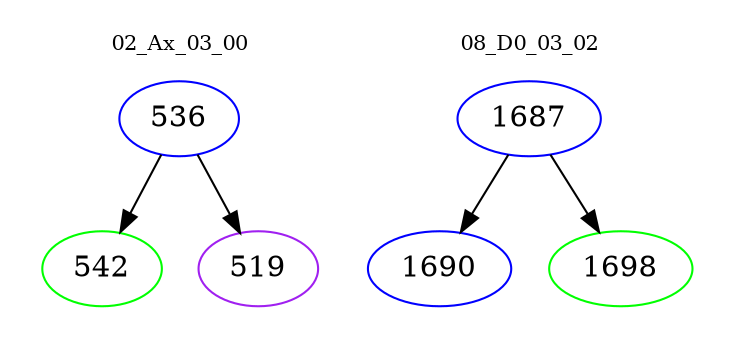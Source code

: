 digraph{
subgraph cluster_0 {
color = white
label = "02_Ax_03_00";
fontsize=10;
T0_536 [label="536", color="blue"]
T0_536 -> T0_542 [color="black"]
T0_542 [label="542", color="green"]
T0_536 -> T0_519 [color="black"]
T0_519 [label="519", color="purple"]
}
subgraph cluster_1 {
color = white
label = "08_D0_03_02";
fontsize=10;
T1_1687 [label="1687", color="blue"]
T1_1687 -> T1_1690 [color="black"]
T1_1690 [label="1690", color="blue"]
T1_1687 -> T1_1698 [color="black"]
T1_1698 [label="1698", color="green"]
}
}
